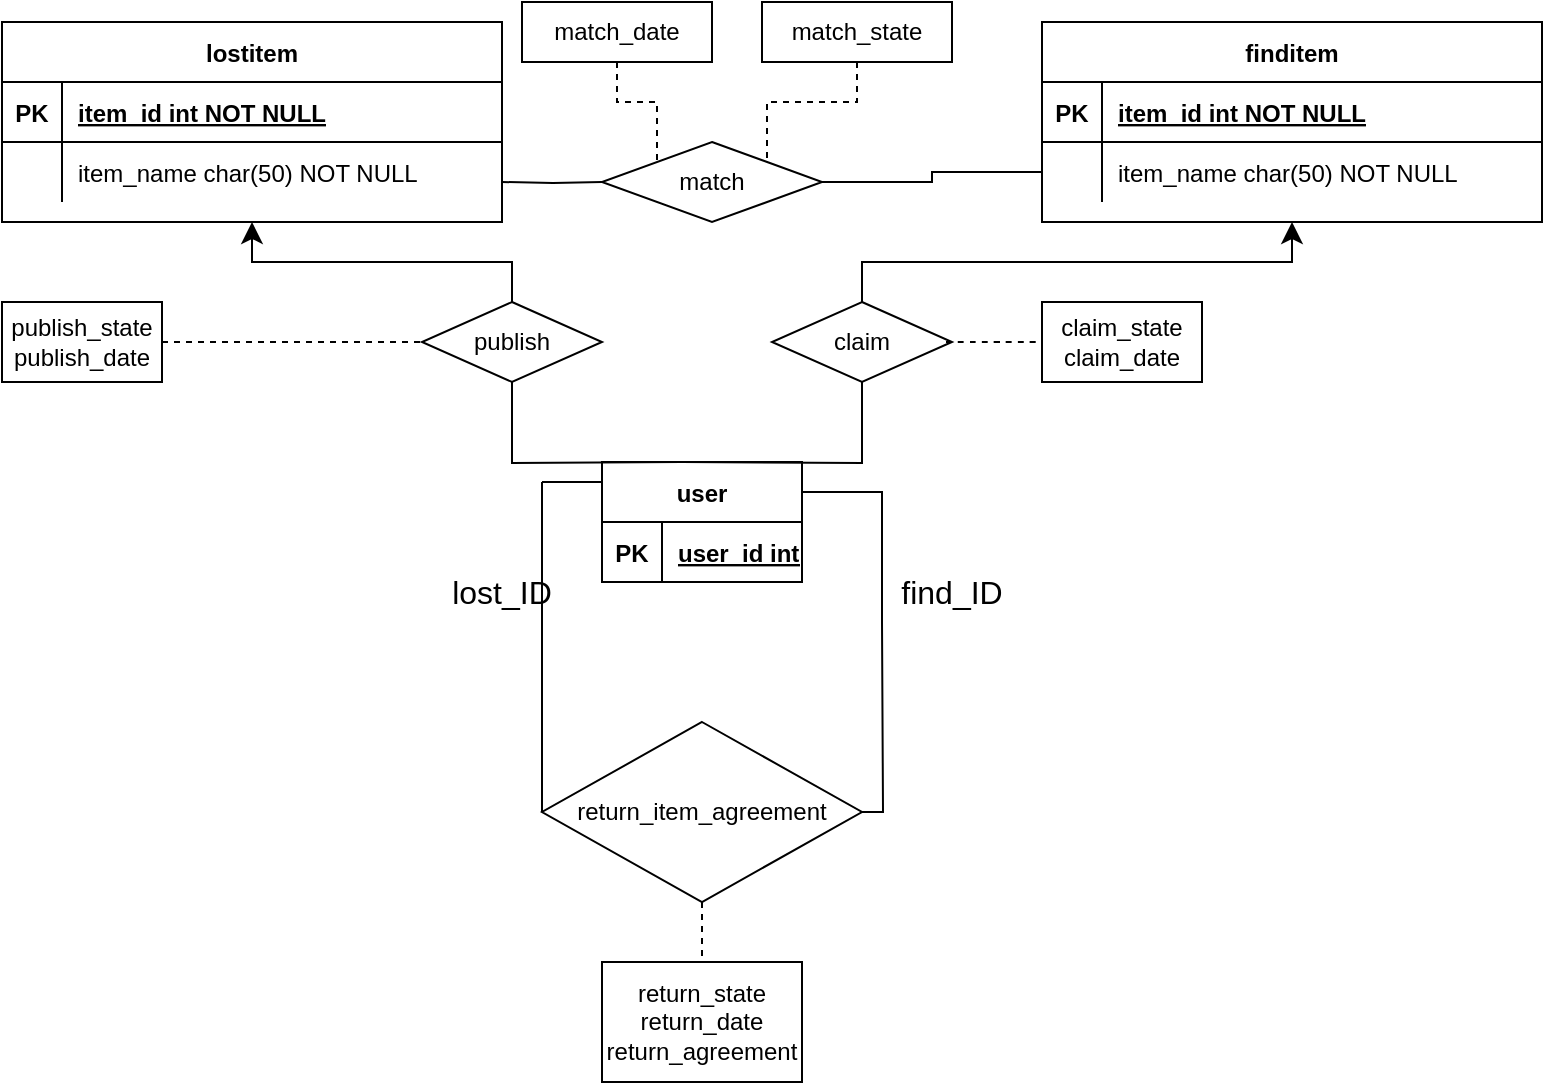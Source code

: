 <mxfile version="24.4.2" type="device">
  <diagram id="R2lEEEUBdFMjLlhIrx00" name="Page-1">
    <mxGraphModel dx="1900" dy="522" grid="1" gridSize="10" guides="1" tooltips="1" connect="1" arrows="1" fold="1" page="1" pageScale="1" pageWidth="850" pageHeight="1100" math="0" shadow="0" extFonts="Permanent Marker^https://fonts.googleapis.com/css?family=Permanent+Marker">
      <root>
        <mxCell id="0" />
        <mxCell id="1" parent="0" />
        <mxCell id="C-vyLk0tnHw3VtMMgP7b-23" value="lostitem" style="shape=table;startSize=30;container=1;collapsible=1;childLayout=tableLayout;fixedRows=1;rowLines=0;fontStyle=1;align=center;resizeLast=1;" parent="1" vertex="1">
          <mxGeometry x="-50" y="60" width="250" height="100" as="geometry">
            <mxRectangle x="-50" y="60" width="80" height="30" as="alternateBounds" />
          </mxGeometry>
        </mxCell>
        <mxCell id="C-vyLk0tnHw3VtMMgP7b-24" value="" style="shape=partialRectangle;collapsible=0;dropTarget=0;pointerEvents=0;fillColor=none;points=[[0,0.5],[1,0.5]];portConstraint=eastwest;top=0;left=0;right=0;bottom=1;" parent="C-vyLk0tnHw3VtMMgP7b-23" vertex="1">
          <mxGeometry y="30" width="250" height="30" as="geometry" />
        </mxCell>
        <mxCell id="C-vyLk0tnHw3VtMMgP7b-25" value="PK" style="shape=partialRectangle;overflow=hidden;connectable=0;fillColor=none;top=0;left=0;bottom=0;right=0;fontStyle=1;" parent="C-vyLk0tnHw3VtMMgP7b-24" vertex="1">
          <mxGeometry width="30" height="30" as="geometry">
            <mxRectangle width="30" height="30" as="alternateBounds" />
          </mxGeometry>
        </mxCell>
        <mxCell id="C-vyLk0tnHw3VtMMgP7b-26" value="item_id int NOT NULL " style="shape=partialRectangle;overflow=hidden;connectable=0;fillColor=none;top=0;left=0;bottom=0;right=0;align=left;spacingLeft=6;fontStyle=5;" parent="C-vyLk0tnHw3VtMMgP7b-24" vertex="1">
          <mxGeometry x="30" width="220" height="30" as="geometry">
            <mxRectangle width="220" height="30" as="alternateBounds" />
          </mxGeometry>
        </mxCell>
        <mxCell id="C-vyLk0tnHw3VtMMgP7b-27" value="" style="shape=partialRectangle;collapsible=0;dropTarget=0;pointerEvents=0;fillColor=none;points=[[0,0.5],[1,0.5]];portConstraint=eastwest;top=0;left=0;right=0;bottom=0;" parent="C-vyLk0tnHw3VtMMgP7b-23" vertex="1">
          <mxGeometry y="60" width="250" height="30" as="geometry" />
        </mxCell>
        <mxCell id="C-vyLk0tnHw3VtMMgP7b-28" value="" style="shape=partialRectangle;overflow=hidden;connectable=0;fillColor=none;top=0;left=0;bottom=0;right=0;" parent="C-vyLk0tnHw3VtMMgP7b-27" vertex="1">
          <mxGeometry width="30" height="30" as="geometry">
            <mxRectangle width="30" height="30" as="alternateBounds" />
          </mxGeometry>
        </mxCell>
        <mxCell id="C-vyLk0tnHw3VtMMgP7b-29" value="item_name char(50) NOT NULL" style="shape=partialRectangle;overflow=hidden;connectable=0;fillColor=none;top=0;left=0;bottom=0;right=0;align=left;spacingLeft=6;" parent="C-vyLk0tnHw3VtMMgP7b-27" vertex="1">
          <mxGeometry x="30" width="220" height="30" as="geometry">
            <mxRectangle width="220" height="30" as="alternateBounds" />
          </mxGeometry>
        </mxCell>
        <mxCell id="CdwIW5U7gkdBpkko7iu_-1" value="finditem" style="shape=table;startSize=30;container=1;collapsible=1;childLayout=tableLayout;fixedRows=1;rowLines=0;fontStyle=1;align=center;resizeLast=1;" parent="1" vertex="1">
          <mxGeometry x="470" y="60" width="250" height="100" as="geometry">
            <mxRectangle x="370" y="120" width="80" height="30" as="alternateBounds" />
          </mxGeometry>
        </mxCell>
        <mxCell id="CdwIW5U7gkdBpkko7iu_-2" value="" style="shape=partialRectangle;collapsible=0;dropTarget=0;pointerEvents=0;fillColor=none;points=[[0,0.5],[1,0.5]];portConstraint=eastwest;top=0;left=0;right=0;bottom=1;" parent="CdwIW5U7gkdBpkko7iu_-1" vertex="1">
          <mxGeometry y="30" width="250" height="30" as="geometry" />
        </mxCell>
        <mxCell id="CdwIW5U7gkdBpkko7iu_-3" value="PK" style="shape=partialRectangle;overflow=hidden;connectable=0;fillColor=none;top=0;left=0;bottom=0;right=0;fontStyle=1;" parent="CdwIW5U7gkdBpkko7iu_-2" vertex="1">
          <mxGeometry width="30" height="30" as="geometry">
            <mxRectangle width="30" height="30" as="alternateBounds" />
          </mxGeometry>
        </mxCell>
        <mxCell id="CdwIW5U7gkdBpkko7iu_-4" value="item_id int NOT NULL " style="shape=partialRectangle;overflow=hidden;connectable=0;fillColor=none;top=0;left=0;bottom=0;right=0;align=left;spacingLeft=6;fontStyle=5;" parent="CdwIW5U7gkdBpkko7iu_-2" vertex="1">
          <mxGeometry x="30" width="220" height="30" as="geometry">
            <mxRectangle width="220" height="30" as="alternateBounds" />
          </mxGeometry>
        </mxCell>
        <mxCell id="CdwIW5U7gkdBpkko7iu_-5" value="" style="shape=partialRectangle;collapsible=0;dropTarget=0;pointerEvents=0;fillColor=none;points=[[0,0.5],[1,0.5]];portConstraint=eastwest;top=0;left=0;right=0;bottom=0;" parent="CdwIW5U7gkdBpkko7iu_-1" vertex="1">
          <mxGeometry y="60" width="250" height="30" as="geometry" />
        </mxCell>
        <mxCell id="CdwIW5U7gkdBpkko7iu_-6" value="" style="shape=partialRectangle;overflow=hidden;connectable=0;fillColor=none;top=0;left=0;bottom=0;right=0;" parent="CdwIW5U7gkdBpkko7iu_-5" vertex="1">
          <mxGeometry width="30" height="30" as="geometry">
            <mxRectangle width="30" height="30" as="alternateBounds" />
          </mxGeometry>
        </mxCell>
        <mxCell id="CdwIW5U7gkdBpkko7iu_-7" value="item_name char(50) NOT NULL" style="shape=partialRectangle;overflow=hidden;connectable=0;fillColor=none;top=0;left=0;bottom=0;right=0;align=left;spacingLeft=6;" parent="CdwIW5U7gkdBpkko7iu_-5" vertex="1">
          <mxGeometry x="30" width="220" height="30" as="geometry">
            <mxRectangle width="220" height="30" as="alternateBounds" />
          </mxGeometry>
        </mxCell>
        <mxCell id="CdwIW5U7gkdBpkko7iu_-8" value="match" style="rhombus;whiteSpace=wrap;html=1;" parent="1" vertex="1">
          <mxGeometry x="250" y="120" width="110" height="40" as="geometry" />
        </mxCell>
        <mxCell id="CdwIW5U7gkdBpkko7iu_-9" value="" style="endArrow=none;html=1;rounded=0;fontSize=12;startSize=8;endSize=8;entryX=0;entryY=0.5;entryDx=0;entryDy=0;edgeStyle=orthogonalEdgeStyle;" parent="1" target="CdwIW5U7gkdBpkko7iu_-8" edge="1">
          <mxGeometry width="50" height="50" relative="1" as="geometry">
            <mxPoint x="200" y="140" as="sourcePoint" />
            <mxPoint x="250" y="90" as="targetPoint" />
          </mxGeometry>
        </mxCell>
        <mxCell id="CdwIW5U7gkdBpkko7iu_-12" value="match_date" style="rounded=0;whiteSpace=wrap;html=1;" parent="1" vertex="1">
          <mxGeometry x="210" y="50" width="95" height="30" as="geometry" />
        </mxCell>
        <mxCell id="CdwIW5U7gkdBpkko7iu_-17" value="match_state" style="rounded=0;whiteSpace=wrap;html=1;" parent="1" vertex="1">
          <mxGeometry x="330" y="50" width="95" height="30" as="geometry" />
        </mxCell>
        <mxCell id="CdwIW5U7gkdBpkko7iu_-20" value="user" style="shape=table;startSize=30;container=1;collapsible=1;childLayout=tableLayout;fixedRows=1;rowLines=0;fontStyle=1;align=center;resizeLast=1;" parent="1" vertex="1">
          <mxGeometry x="250" y="280" width="100" height="60" as="geometry">
            <mxRectangle x="250" y="280" width="80" height="30" as="alternateBounds" />
          </mxGeometry>
        </mxCell>
        <mxCell id="CdwIW5U7gkdBpkko7iu_-21" value="" style="shape=partialRectangle;collapsible=0;dropTarget=0;pointerEvents=0;fillColor=none;points=[[0,0.5],[1,0.5]];portConstraint=eastwest;top=0;left=0;right=0;bottom=1;" parent="CdwIW5U7gkdBpkko7iu_-20" vertex="1">
          <mxGeometry y="30" width="100" height="30" as="geometry" />
        </mxCell>
        <mxCell id="CdwIW5U7gkdBpkko7iu_-22" value="PK" style="shape=partialRectangle;overflow=hidden;connectable=0;fillColor=none;top=0;left=0;bottom=0;right=0;fontStyle=1;" parent="CdwIW5U7gkdBpkko7iu_-21" vertex="1">
          <mxGeometry width="30" height="30" as="geometry">
            <mxRectangle width="30" height="30" as="alternateBounds" />
          </mxGeometry>
        </mxCell>
        <mxCell id="CdwIW5U7gkdBpkko7iu_-23" value="user_id int NOT NULL " style="shape=partialRectangle;overflow=hidden;connectable=0;fillColor=none;top=0;left=0;bottom=0;right=0;align=left;spacingLeft=6;fontStyle=5;" parent="CdwIW5U7gkdBpkko7iu_-21" vertex="1">
          <mxGeometry x="30" width="70" height="30" as="geometry">
            <mxRectangle width="70" height="30" as="alternateBounds" />
          </mxGeometry>
        </mxCell>
        <mxCell id="CdwIW5U7gkdBpkko7iu_-29" style="edgeStyle=orthogonalEdgeStyle;rounded=0;orthogonalLoop=1;jettySize=auto;html=1;exitX=0.5;exitY=0;exitDx=0;exitDy=0;entryX=0.5;entryY=1;entryDx=0;entryDy=0;fontSize=12;startSize=8;endSize=8;" parent="1" source="CdwIW5U7gkdBpkko7iu_-27" target="C-vyLk0tnHw3VtMMgP7b-23" edge="1">
          <mxGeometry relative="1" as="geometry" />
        </mxCell>
        <mxCell id="CdwIW5U7gkdBpkko7iu_-27" value="publish" style="rhombus;whiteSpace=wrap;html=1;" parent="1" vertex="1">
          <mxGeometry x="160" y="200" width="90" height="40" as="geometry" />
        </mxCell>
        <mxCell id="CdwIW5U7gkdBpkko7iu_-30" style="edgeStyle=orthogonalEdgeStyle;rounded=0;orthogonalLoop=1;jettySize=auto;html=1;exitX=0.5;exitY=0;exitDx=0;exitDy=0;entryX=0.5;entryY=1;entryDx=0;entryDy=0;fontSize=12;startSize=8;endSize=8;" parent="1" source="CdwIW5U7gkdBpkko7iu_-28" target="CdwIW5U7gkdBpkko7iu_-1" edge="1">
          <mxGeometry relative="1" as="geometry" />
        </mxCell>
        <mxCell id="CdwIW5U7gkdBpkko7iu_-28" value="claim" style="rhombus;whiteSpace=wrap;html=1;" parent="1" vertex="1">
          <mxGeometry x="335" y="200" width="90" height="40" as="geometry" />
        </mxCell>
        <mxCell id="CdwIW5U7gkdBpkko7iu_-33" value="" style="endArrow=none;html=1;rounded=0;fontSize=12;startSize=8;endSize=8;entryX=0.5;entryY=1;entryDx=0;entryDy=0;edgeStyle=orthogonalEdgeStyle;" parent="1" target="CdwIW5U7gkdBpkko7iu_-28" edge="1">
          <mxGeometry width="50" height="50" relative="1" as="geometry">
            <mxPoint x="290" y="280" as="sourcePoint" />
            <mxPoint x="340" y="230" as="targetPoint" />
          </mxGeometry>
        </mxCell>
        <mxCell id="CdwIW5U7gkdBpkko7iu_-34" value="" style="endArrow=none;html=1;rounded=0;fontSize=12;startSize=8;endSize=8;entryX=0.5;entryY=1;entryDx=0;entryDy=0;edgeStyle=orthogonalEdgeStyle;" parent="1" target="CdwIW5U7gkdBpkko7iu_-27" edge="1">
          <mxGeometry width="50" height="50" relative="1" as="geometry">
            <mxPoint x="290" y="280" as="sourcePoint" />
            <mxPoint x="210" y="240" as="targetPoint" />
          </mxGeometry>
        </mxCell>
        <mxCell id="CdwIW5U7gkdBpkko7iu_-35" value="claim_state&lt;div&gt;claim_date&lt;/div&gt;" style="rounded=0;whiteSpace=wrap;html=1;" parent="1" vertex="1">
          <mxGeometry x="470" y="200" width="80" height="40" as="geometry" />
        </mxCell>
        <mxCell id="CdwIW5U7gkdBpkko7iu_-36" value="" style="endArrow=none;dashed=1;html=1;rounded=0;fontSize=12;startSize=8;endSize=8;curved=1;entryX=0;entryY=0.5;entryDx=0;entryDy=0;" parent="1" target="CdwIW5U7gkdBpkko7iu_-35" edge="1">
          <mxGeometry width="50" height="50" relative="1" as="geometry">
            <mxPoint x="422" y="220" as="sourcePoint" />
            <mxPoint x="530" y="180" as="targetPoint" />
          </mxGeometry>
        </mxCell>
        <mxCell id="CdwIW5U7gkdBpkko7iu_-37" value="publish_state&lt;div&gt;publish_date&lt;/div&gt;" style="rounded=0;whiteSpace=wrap;html=1;" parent="1" vertex="1">
          <mxGeometry x="-50" y="200" width="80" height="40" as="geometry" />
        </mxCell>
        <mxCell id="CdwIW5U7gkdBpkko7iu_-39" value="" style="endArrow=none;html=1;rounded=0;fontSize=12;startSize=8;endSize=8;curved=1;" parent="1" edge="1">
          <mxGeometry width="50" height="50" relative="1" as="geometry">
            <mxPoint x="220" y="290" as="sourcePoint" />
            <mxPoint x="250" y="290" as="targetPoint" />
          </mxGeometry>
        </mxCell>
        <mxCell id="CdwIW5U7gkdBpkko7iu_-40" value="" style="endArrow=none;html=1;rounded=0;fontSize=12;startSize=8;endSize=8;curved=1;" parent="1" edge="1">
          <mxGeometry width="50" height="50" relative="1" as="geometry">
            <mxPoint x="220" y="360" as="sourcePoint" />
            <mxPoint x="220" y="290" as="targetPoint" />
          </mxGeometry>
        </mxCell>
        <mxCell id="CdwIW5U7gkdBpkko7iu_-41" value="" style="endArrow=none;html=1;rounded=0;fontSize=12;startSize=8;endSize=8;entryX=0;entryY=0.5;entryDx=0;entryDy=0;edgeStyle=orthogonalEdgeStyle;" parent="1" edge="1" target="CdwIW5U7gkdBpkko7iu_-45">
          <mxGeometry width="50" height="50" relative="1" as="geometry">
            <mxPoint x="220" y="360" as="sourcePoint" />
            <mxPoint x="260" y="360" as="targetPoint" />
            <Array as="points">
              <mxPoint x="220" y="440" />
            </Array>
          </mxGeometry>
        </mxCell>
        <mxCell id="CdwIW5U7gkdBpkko7iu_-42" value="" style="endArrow=none;html=1;rounded=0;fontSize=12;startSize=8;endSize=8;exitX=1;exitY=0.5;exitDx=0;exitDy=0;edgeStyle=orthogonalEdgeStyle;" parent="1" edge="1" source="CdwIW5U7gkdBpkko7iu_-45">
          <mxGeometry width="50" height="50" relative="1" as="geometry">
            <mxPoint x="350" y="360" as="sourcePoint" />
            <mxPoint x="390" y="360" as="targetPoint" />
          </mxGeometry>
        </mxCell>
        <mxCell id="CdwIW5U7gkdBpkko7iu_-43" value="" style="endArrow=none;html=1;rounded=0;fontSize=12;startSize=8;endSize=8;curved=1;" parent="1" edge="1">
          <mxGeometry width="50" height="50" relative="1" as="geometry">
            <mxPoint x="390" y="360" as="sourcePoint" />
            <mxPoint x="390" y="310" as="targetPoint" />
          </mxGeometry>
        </mxCell>
        <mxCell id="CdwIW5U7gkdBpkko7iu_-44" value="" style="endArrow=none;html=1;rounded=0;fontSize=12;startSize=8;endSize=8;exitX=1;exitY=0.25;exitDx=0;exitDy=0;edgeStyle=orthogonalEdgeStyle;" parent="1" source="CdwIW5U7gkdBpkko7iu_-20" edge="1">
          <mxGeometry width="50" height="50" relative="1" as="geometry">
            <mxPoint x="340" y="310" as="sourcePoint" />
            <mxPoint x="390" y="310" as="targetPoint" />
            <Array as="points">
              <mxPoint x="390" y="295" />
            </Array>
          </mxGeometry>
        </mxCell>
        <mxCell id="CdwIW5U7gkdBpkko7iu_-45" value="return_item_agreement" style="rhombus;whiteSpace=wrap;html=1;" parent="1" vertex="1">
          <mxGeometry x="220" y="410" width="160" height="90" as="geometry" />
        </mxCell>
        <mxCell id="CdwIW5U7gkdBpkko7iu_-46" value="lost_ID" style="text;html=1;align=center;verticalAlign=middle;whiteSpace=wrap;rounded=0;fontSize=16;" parent="1" vertex="1">
          <mxGeometry x="170" y="330" width="60" height="30" as="geometry" />
        </mxCell>
        <mxCell id="CdwIW5U7gkdBpkko7iu_-47" value="find_ID" style="text;html=1;align=center;verticalAlign=middle;whiteSpace=wrap;rounded=0;fontSize=16;" parent="1" vertex="1">
          <mxGeometry x="395" y="330" width="60" height="30" as="geometry" />
        </mxCell>
        <mxCell id="CdwIW5U7gkdBpkko7iu_-48" value="return_state&lt;div&gt;return_date&lt;/div&gt;&lt;div&gt;return_agreement&lt;/div&gt;" style="rounded=0;whiteSpace=wrap;html=1;" parent="1" vertex="1">
          <mxGeometry x="250" y="530" width="100" height="60" as="geometry" />
        </mxCell>
        <mxCell id="XiuAbURJHnWfktkaqeKb-4" value="" style="endArrow=none;html=1;rounded=0;exitX=1;exitY=0.5;exitDx=0;exitDy=0;entryX=0;entryY=0.5;entryDx=0;entryDy=0;edgeStyle=orthogonalEdgeStyle;" edge="1" parent="1" source="CdwIW5U7gkdBpkko7iu_-8" target="CdwIW5U7gkdBpkko7iu_-5">
          <mxGeometry width="50" height="50" relative="1" as="geometry">
            <mxPoint x="220" y="300" as="sourcePoint" />
            <mxPoint x="270" y="250" as="targetPoint" />
          </mxGeometry>
        </mxCell>
        <mxCell id="XiuAbURJHnWfktkaqeKb-7" value="" style="endArrow=none;dashed=1;html=1;rounded=0;entryX=0;entryY=0.5;entryDx=0;entryDy=0;exitX=1;exitY=0.5;exitDx=0;exitDy=0;" edge="1" parent="1" source="CdwIW5U7gkdBpkko7iu_-37" target="CdwIW5U7gkdBpkko7iu_-27">
          <mxGeometry width="50" height="50" relative="1" as="geometry">
            <mxPoint x="220" y="300" as="sourcePoint" />
            <mxPoint x="270" y="250" as="targetPoint" />
          </mxGeometry>
        </mxCell>
        <mxCell id="XiuAbURJHnWfktkaqeKb-8" value="" style="endArrow=none;dashed=1;html=1;rounded=0;exitX=0.5;exitY=1;exitDx=0;exitDy=0;entryX=0.5;entryY=0;entryDx=0;entryDy=0;" edge="1" parent="1" source="CdwIW5U7gkdBpkko7iu_-45" target="CdwIW5U7gkdBpkko7iu_-48">
          <mxGeometry width="50" height="50" relative="1" as="geometry">
            <mxPoint x="220" y="300" as="sourcePoint" />
            <mxPoint x="270" y="250" as="targetPoint" />
          </mxGeometry>
        </mxCell>
        <mxCell id="XiuAbURJHnWfktkaqeKb-9" value="" style="endArrow=none;dashed=1;html=1;rounded=0;exitX=0.5;exitY=1;exitDx=0;exitDy=0;entryX=0;entryY=0;entryDx=0;entryDy=0;edgeStyle=orthogonalEdgeStyle;" edge="1" parent="1" source="CdwIW5U7gkdBpkko7iu_-12" target="CdwIW5U7gkdBpkko7iu_-8">
          <mxGeometry width="50" height="50" relative="1" as="geometry">
            <mxPoint x="220" y="200" as="sourcePoint" />
            <mxPoint x="270" y="150" as="targetPoint" />
          </mxGeometry>
        </mxCell>
        <mxCell id="XiuAbURJHnWfktkaqeKb-10" value="" style="endArrow=none;dashed=1;html=1;rounded=0;exitX=0.5;exitY=1;exitDx=0;exitDy=0;entryX=1;entryY=0;entryDx=0;entryDy=0;edgeStyle=orthogonalEdgeStyle;" edge="1" parent="1" source="CdwIW5U7gkdBpkko7iu_-17" target="CdwIW5U7gkdBpkko7iu_-8">
          <mxGeometry width="50" height="50" relative="1" as="geometry">
            <mxPoint x="220" y="200" as="sourcePoint" />
            <mxPoint x="270" y="150" as="targetPoint" />
          </mxGeometry>
        </mxCell>
      </root>
    </mxGraphModel>
  </diagram>
</mxfile>
